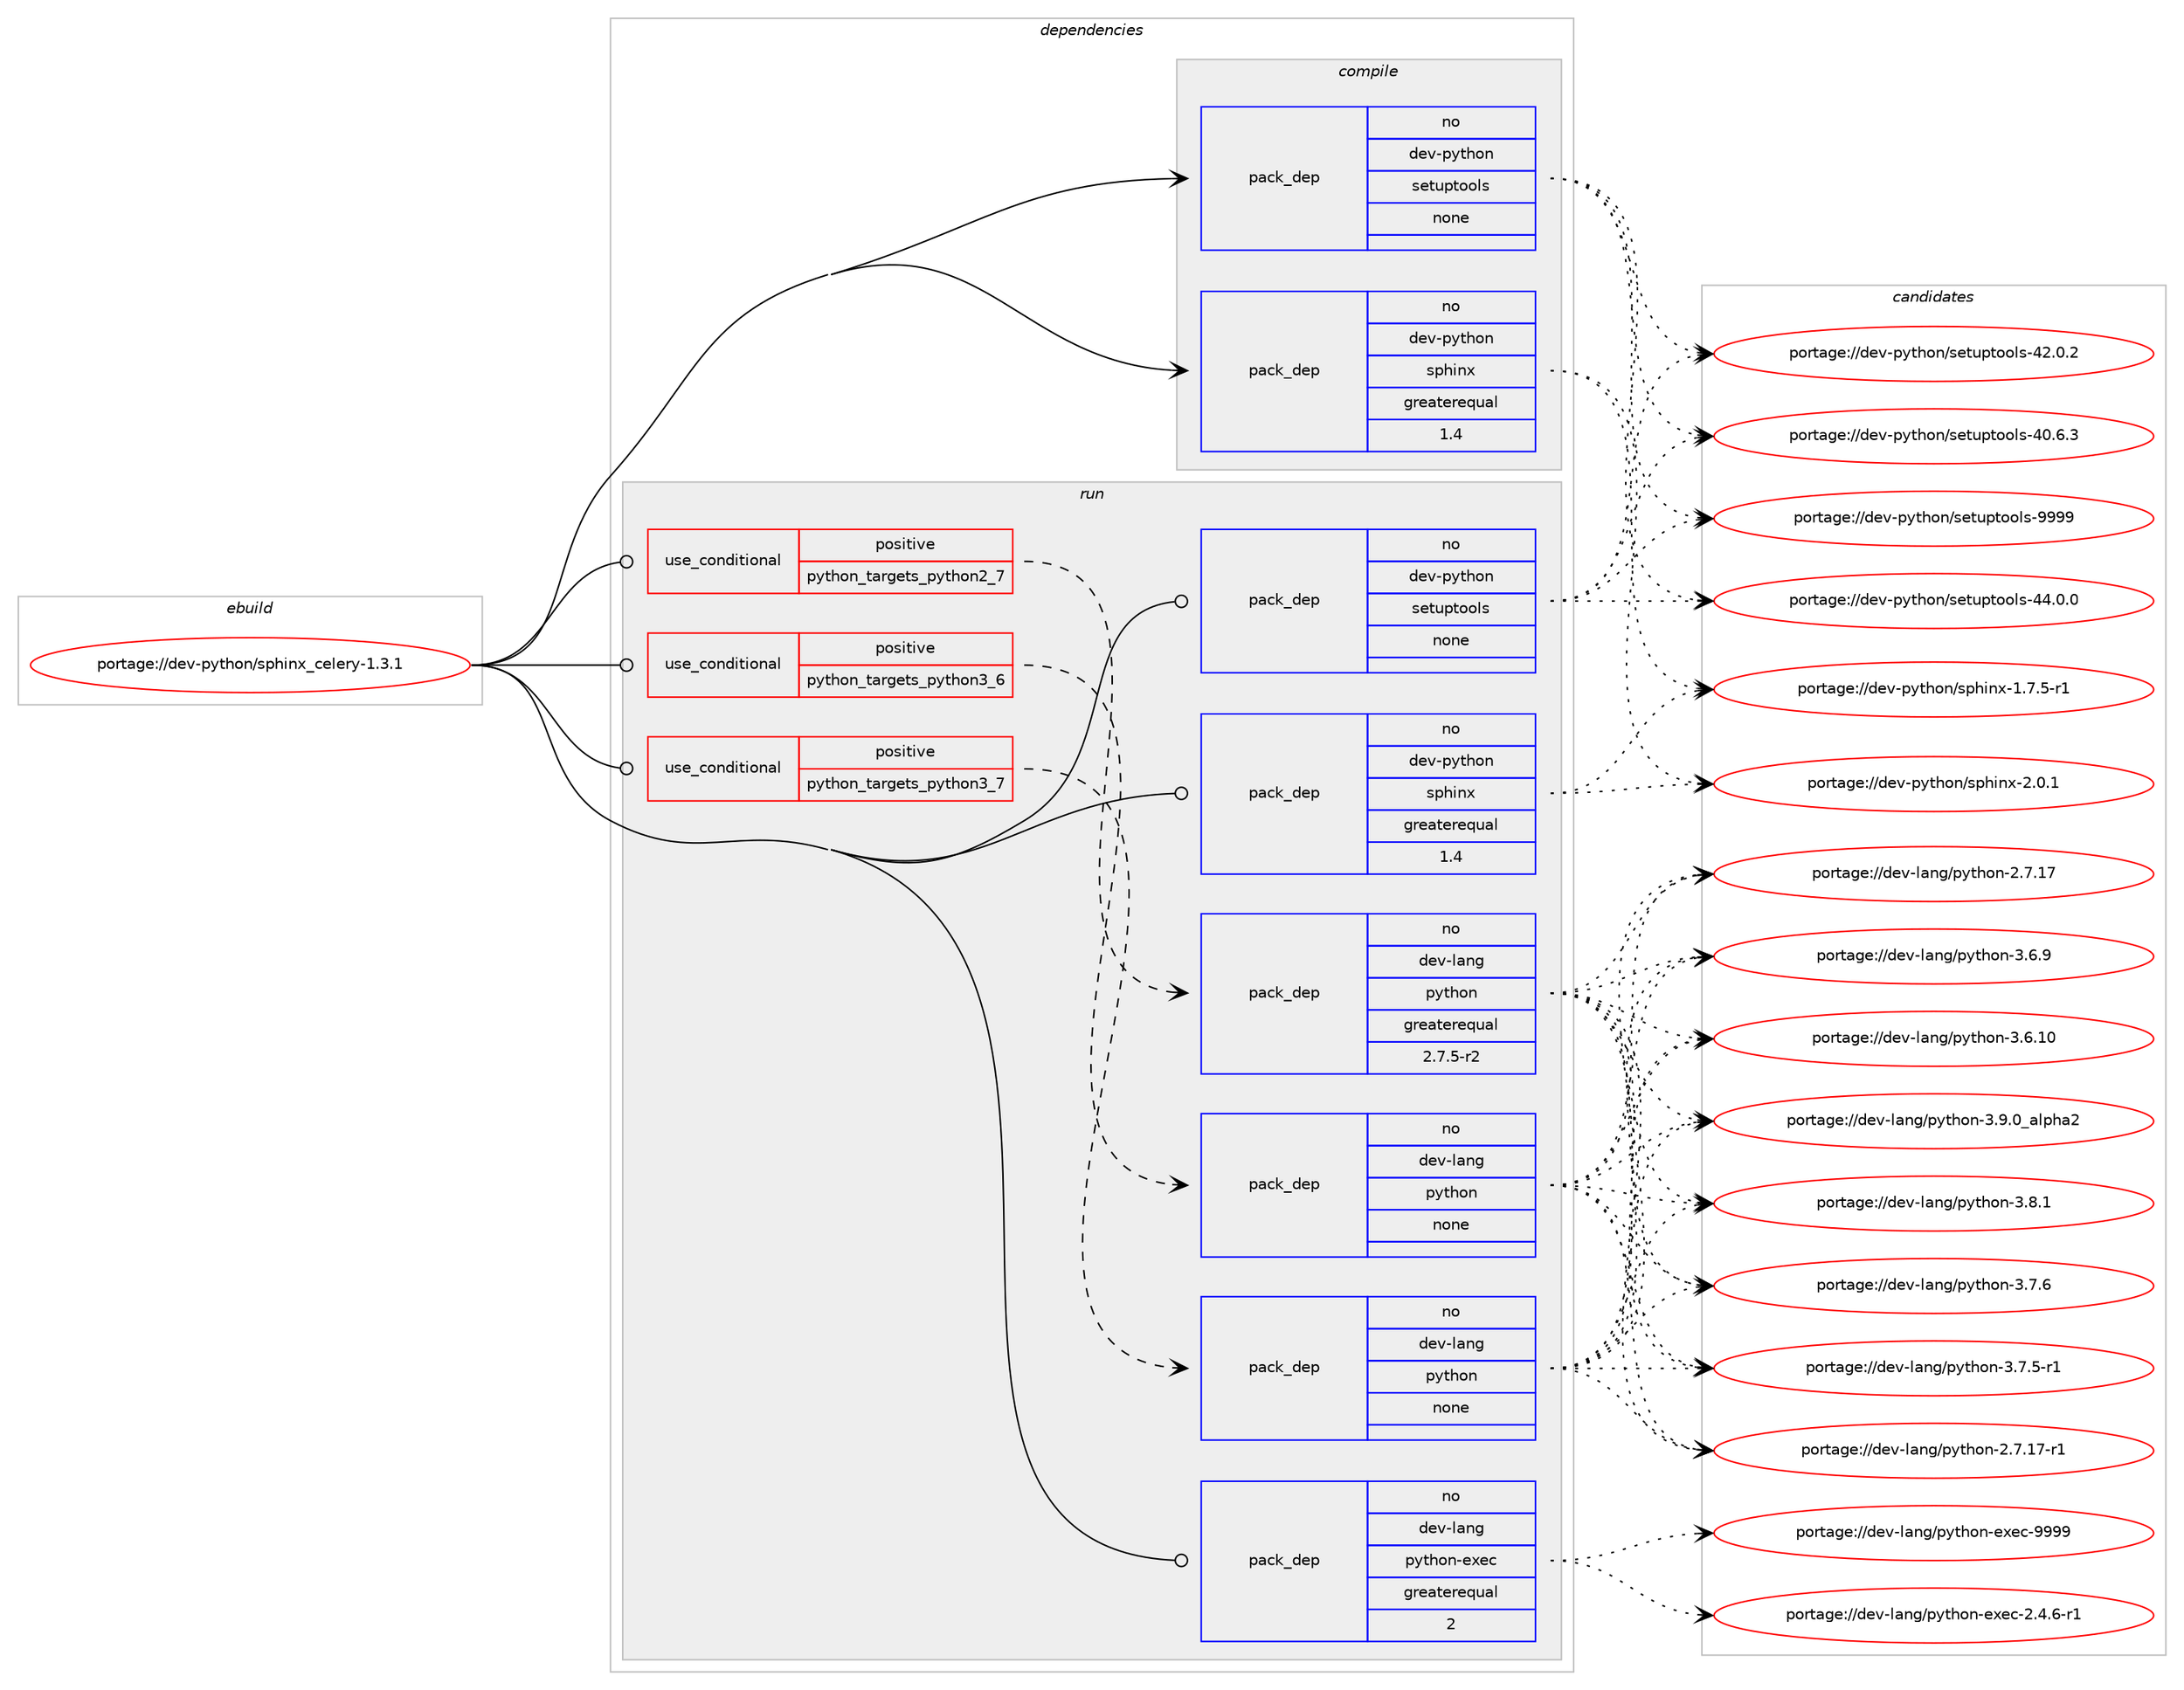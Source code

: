 digraph prolog {

# *************
# Graph options
# *************

newrank=true;
concentrate=true;
compound=true;
graph [rankdir=LR,fontname=Helvetica,fontsize=10,ranksep=1.5];#, ranksep=2.5, nodesep=0.2];
edge  [arrowhead=vee];
node  [fontname=Helvetica,fontsize=10];

# **********
# The ebuild
# **********

subgraph cluster_leftcol {
color=gray;
rank=same;
label=<<i>ebuild</i>>;
id [label="portage://dev-python/sphinx_celery-1.3.1", color=red, width=4, href="../dev-python/sphinx_celery-1.3.1.svg"];
}

# ****************
# The dependencies
# ****************

subgraph cluster_midcol {
color=gray;
label=<<i>dependencies</i>>;
subgraph cluster_compile {
fillcolor="#eeeeee";
style=filled;
label=<<i>compile</i>>;
subgraph pack314292 {
dependency424842 [label=<<TABLE BORDER="0" CELLBORDER="1" CELLSPACING="0" CELLPADDING="4" WIDTH="220"><TR><TD ROWSPAN="6" CELLPADDING="30">pack_dep</TD></TR><TR><TD WIDTH="110">no</TD></TR><TR><TD>dev-python</TD></TR><TR><TD>setuptools</TD></TR><TR><TD>none</TD></TR><TR><TD></TD></TR></TABLE>>, shape=none, color=blue];
}
id:e -> dependency424842:w [weight=20,style="solid",arrowhead="vee"];
subgraph pack314293 {
dependency424843 [label=<<TABLE BORDER="0" CELLBORDER="1" CELLSPACING="0" CELLPADDING="4" WIDTH="220"><TR><TD ROWSPAN="6" CELLPADDING="30">pack_dep</TD></TR><TR><TD WIDTH="110">no</TD></TR><TR><TD>dev-python</TD></TR><TR><TD>sphinx</TD></TR><TR><TD>greaterequal</TD></TR><TR><TD>1.4</TD></TR></TABLE>>, shape=none, color=blue];
}
id:e -> dependency424843:w [weight=20,style="solid",arrowhead="vee"];
}
subgraph cluster_compileandrun {
fillcolor="#eeeeee";
style=filled;
label=<<i>compile and run</i>>;
}
subgraph cluster_run {
fillcolor="#eeeeee";
style=filled;
label=<<i>run</i>>;
subgraph cond105652 {
dependency424844 [label=<<TABLE BORDER="0" CELLBORDER="1" CELLSPACING="0" CELLPADDING="4"><TR><TD ROWSPAN="3" CELLPADDING="10">use_conditional</TD></TR><TR><TD>positive</TD></TR><TR><TD>python_targets_python2_7</TD></TR></TABLE>>, shape=none, color=red];
subgraph pack314294 {
dependency424845 [label=<<TABLE BORDER="0" CELLBORDER="1" CELLSPACING="0" CELLPADDING="4" WIDTH="220"><TR><TD ROWSPAN="6" CELLPADDING="30">pack_dep</TD></TR><TR><TD WIDTH="110">no</TD></TR><TR><TD>dev-lang</TD></TR><TR><TD>python</TD></TR><TR><TD>greaterequal</TD></TR><TR><TD>2.7.5-r2</TD></TR></TABLE>>, shape=none, color=blue];
}
dependency424844:e -> dependency424845:w [weight=20,style="dashed",arrowhead="vee"];
}
id:e -> dependency424844:w [weight=20,style="solid",arrowhead="odot"];
subgraph cond105653 {
dependency424846 [label=<<TABLE BORDER="0" CELLBORDER="1" CELLSPACING="0" CELLPADDING="4"><TR><TD ROWSPAN="3" CELLPADDING="10">use_conditional</TD></TR><TR><TD>positive</TD></TR><TR><TD>python_targets_python3_6</TD></TR></TABLE>>, shape=none, color=red];
subgraph pack314295 {
dependency424847 [label=<<TABLE BORDER="0" CELLBORDER="1" CELLSPACING="0" CELLPADDING="4" WIDTH="220"><TR><TD ROWSPAN="6" CELLPADDING="30">pack_dep</TD></TR><TR><TD WIDTH="110">no</TD></TR><TR><TD>dev-lang</TD></TR><TR><TD>python</TD></TR><TR><TD>none</TD></TR><TR><TD></TD></TR></TABLE>>, shape=none, color=blue];
}
dependency424846:e -> dependency424847:w [weight=20,style="dashed",arrowhead="vee"];
}
id:e -> dependency424846:w [weight=20,style="solid",arrowhead="odot"];
subgraph cond105654 {
dependency424848 [label=<<TABLE BORDER="0" CELLBORDER="1" CELLSPACING="0" CELLPADDING="4"><TR><TD ROWSPAN="3" CELLPADDING="10">use_conditional</TD></TR><TR><TD>positive</TD></TR><TR><TD>python_targets_python3_7</TD></TR></TABLE>>, shape=none, color=red];
subgraph pack314296 {
dependency424849 [label=<<TABLE BORDER="0" CELLBORDER="1" CELLSPACING="0" CELLPADDING="4" WIDTH="220"><TR><TD ROWSPAN="6" CELLPADDING="30">pack_dep</TD></TR><TR><TD WIDTH="110">no</TD></TR><TR><TD>dev-lang</TD></TR><TR><TD>python</TD></TR><TR><TD>none</TD></TR><TR><TD></TD></TR></TABLE>>, shape=none, color=blue];
}
dependency424848:e -> dependency424849:w [weight=20,style="dashed",arrowhead="vee"];
}
id:e -> dependency424848:w [weight=20,style="solid",arrowhead="odot"];
subgraph pack314297 {
dependency424850 [label=<<TABLE BORDER="0" CELLBORDER="1" CELLSPACING="0" CELLPADDING="4" WIDTH="220"><TR><TD ROWSPAN="6" CELLPADDING="30">pack_dep</TD></TR><TR><TD WIDTH="110">no</TD></TR><TR><TD>dev-lang</TD></TR><TR><TD>python-exec</TD></TR><TR><TD>greaterequal</TD></TR><TR><TD>2</TD></TR></TABLE>>, shape=none, color=blue];
}
id:e -> dependency424850:w [weight=20,style="solid",arrowhead="odot"];
subgraph pack314298 {
dependency424851 [label=<<TABLE BORDER="0" CELLBORDER="1" CELLSPACING="0" CELLPADDING="4" WIDTH="220"><TR><TD ROWSPAN="6" CELLPADDING="30">pack_dep</TD></TR><TR><TD WIDTH="110">no</TD></TR><TR><TD>dev-python</TD></TR><TR><TD>setuptools</TD></TR><TR><TD>none</TD></TR><TR><TD></TD></TR></TABLE>>, shape=none, color=blue];
}
id:e -> dependency424851:w [weight=20,style="solid",arrowhead="odot"];
subgraph pack314299 {
dependency424852 [label=<<TABLE BORDER="0" CELLBORDER="1" CELLSPACING="0" CELLPADDING="4" WIDTH="220"><TR><TD ROWSPAN="6" CELLPADDING="30">pack_dep</TD></TR><TR><TD WIDTH="110">no</TD></TR><TR><TD>dev-python</TD></TR><TR><TD>sphinx</TD></TR><TR><TD>greaterequal</TD></TR><TR><TD>1.4</TD></TR></TABLE>>, shape=none, color=blue];
}
id:e -> dependency424852:w [weight=20,style="solid",arrowhead="odot"];
}
}

# **************
# The candidates
# **************

subgraph cluster_choices {
rank=same;
color=gray;
label=<<i>candidates</i>>;

subgraph choice314292 {
color=black;
nodesep=1;
choice10010111845112121116104111110471151011161171121161111111081154557575757 [label="portage://dev-python/setuptools-9999", color=red, width=4,href="../dev-python/setuptools-9999.svg"];
choice100101118451121211161041111104711510111611711211611111110811545525246484648 [label="portage://dev-python/setuptools-44.0.0", color=red, width=4,href="../dev-python/setuptools-44.0.0.svg"];
choice100101118451121211161041111104711510111611711211611111110811545525046484650 [label="portage://dev-python/setuptools-42.0.2", color=red, width=4,href="../dev-python/setuptools-42.0.2.svg"];
choice100101118451121211161041111104711510111611711211611111110811545524846544651 [label="portage://dev-python/setuptools-40.6.3", color=red, width=4,href="../dev-python/setuptools-40.6.3.svg"];
dependency424842:e -> choice10010111845112121116104111110471151011161171121161111111081154557575757:w [style=dotted,weight="100"];
dependency424842:e -> choice100101118451121211161041111104711510111611711211611111110811545525246484648:w [style=dotted,weight="100"];
dependency424842:e -> choice100101118451121211161041111104711510111611711211611111110811545525046484650:w [style=dotted,weight="100"];
dependency424842:e -> choice100101118451121211161041111104711510111611711211611111110811545524846544651:w [style=dotted,weight="100"];
}
subgraph choice314293 {
color=black;
nodesep=1;
choice1001011184511212111610411111047115112104105110120455046484649 [label="portage://dev-python/sphinx-2.0.1", color=red, width=4,href="../dev-python/sphinx-2.0.1.svg"];
choice10010111845112121116104111110471151121041051101204549465546534511449 [label="portage://dev-python/sphinx-1.7.5-r1", color=red, width=4,href="../dev-python/sphinx-1.7.5-r1.svg"];
dependency424843:e -> choice1001011184511212111610411111047115112104105110120455046484649:w [style=dotted,weight="100"];
dependency424843:e -> choice10010111845112121116104111110471151121041051101204549465546534511449:w [style=dotted,weight="100"];
}
subgraph choice314294 {
color=black;
nodesep=1;
choice10010111845108971101034711212111610411111045514657464895971081121049750 [label="portage://dev-lang/python-3.9.0_alpha2", color=red, width=4,href="../dev-lang/python-3.9.0_alpha2.svg"];
choice100101118451089711010347112121116104111110455146564649 [label="portage://dev-lang/python-3.8.1", color=red, width=4,href="../dev-lang/python-3.8.1.svg"];
choice100101118451089711010347112121116104111110455146554654 [label="portage://dev-lang/python-3.7.6", color=red, width=4,href="../dev-lang/python-3.7.6.svg"];
choice1001011184510897110103471121211161041111104551465546534511449 [label="portage://dev-lang/python-3.7.5-r1", color=red, width=4,href="../dev-lang/python-3.7.5-r1.svg"];
choice100101118451089711010347112121116104111110455146544657 [label="portage://dev-lang/python-3.6.9", color=red, width=4,href="../dev-lang/python-3.6.9.svg"];
choice10010111845108971101034711212111610411111045514654464948 [label="portage://dev-lang/python-3.6.10", color=red, width=4,href="../dev-lang/python-3.6.10.svg"];
choice100101118451089711010347112121116104111110455046554649554511449 [label="portage://dev-lang/python-2.7.17-r1", color=red, width=4,href="../dev-lang/python-2.7.17-r1.svg"];
choice10010111845108971101034711212111610411111045504655464955 [label="portage://dev-lang/python-2.7.17", color=red, width=4,href="../dev-lang/python-2.7.17.svg"];
dependency424845:e -> choice10010111845108971101034711212111610411111045514657464895971081121049750:w [style=dotted,weight="100"];
dependency424845:e -> choice100101118451089711010347112121116104111110455146564649:w [style=dotted,weight="100"];
dependency424845:e -> choice100101118451089711010347112121116104111110455146554654:w [style=dotted,weight="100"];
dependency424845:e -> choice1001011184510897110103471121211161041111104551465546534511449:w [style=dotted,weight="100"];
dependency424845:e -> choice100101118451089711010347112121116104111110455146544657:w [style=dotted,weight="100"];
dependency424845:e -> choice10010111845108971101034711212111610411111045514654464948:w [style=dotted,weight="100"];
dependency424845:e -> choice100101118451089711010347112121116104111110455046554649554511449:w [style=dotted,weight="100"];
dependency424845:e -> choice10010111845108971101034711212111610411111045504655464955:w [style=dotted,weight="100"];
}
subgraph choice314295 {
color=black;
nodesep=1;
choice10010111845108971101034711212111610411111045514657464895971081121049750 [label="portage://dev-lang/python-3.9.0_alpha2", color=red, width=4,href="../dev-lang/python-3.9.0_alpha2.svg"];
choice100101118451089711010347112121116104111110455146564649 [label="portage://dev-lang/python-3.8.1", color=red, width=4,href="../dev-lang/python-3.8.1.svg"];
choice100101118451089711010347112121116104111110455146554654 [label="portage://dev-lang/python-3.7.6", color=red, width=4,href="../dev-lang/python-3.7.6.svg"];
choice1001011184510897110103471121211161041111104551465546534511449 [label="portage://dev-lang/python-3.7.5-r1", color=red, width=4,href="../dev-lang/python-3.7.5-r1.svg"];
choice100101118451089711010347112121116104111110455146544657 [label="portage://dev-lang/python-3.6.9", color=red, width=4,href="../dev-lang/python-3.6.9.svg"];
choice10010111845108971101034711212111610411111045514654464948 [label="portage://dev-lang/python-3.6.10", color=red, width=4,href="../dev-lang/python-3.6.10.svg"];
choice100101118451089711010347112121116104111110455046554649554511449 [label="portage://dev-lang/python-2.7.17-r1", color=red, width=4,href="../dev-lang/python-2.7.17-r1.svg"];
choice10010111845108971101034711212111610411111045504655464955 [label="portage://dev-lang/python-2.7.17", color=red, width=4,href="../dev-lang/python-2.7.17.svg"];
dependency424847:e -> choice10010111845108971101034711212111610411111045514657464895971081121049750:w [style=dotted,weight="100"];
dependency424847:e -> choice100101118451089711010347112121116104111110455146564649:w [style=dotted,weight="100"];
dependency424847:e -> choice100101118451089711010347112121116104111110455146554654:w [style=dotted,weight="100"];
dependency424847:e -> choice1001011184510897110103471121211161041111104551465546534511449:w [style=dotted,weight="100"];
dependency424847:e -> choice100101118451089711010347112121116104111110455146544657:w [style=dotted,weight="100"];
dependency424847:e -> choice10010111845108971101034711212111610411111045514654464948:w [style=dotted,weight="100"];
dependency424847:e -> choice100101118451089711010347112121116104111110455046554649554511449:w [style=dotted,weight="100"];
dependency424847:e -> choice10010111845108971101034711212111610411111045504655464955:w [style=dotted,weight="100"];
}
subgraph choice314296 {
color=black;
nodesep=1;
choice10010111845108971101034711212111610411111045514657464895971081121049750 [label="portage://dev-lang/python-3.9.0_alpha2", color=red, width=4,href="../dev-lang/python-3.9.0_alpha2.svg"];
choice100101118451089711010347112121116104111110455146564649 [label="portage://dev-lang/python-3.8.1", color=red, width=4,href="../dev-lang/python-3.8.1.svg"];
choice100101118451089711010347112121116104111110455146554654 [label="portage://dev-lang/python-3.7.6", color=red, width=4,href="../dev-lang/python-3.7.6.svg"];
choice1001011184510897110103471121211161041111104551465546534511449 [label="portage://dev-lang/python-3.7.5-r1", color=red, width=4,href="../dev-lang/python-3.7.5-r1.svg"];
choice100101118451089711010347112121116104111110455146544657 [label="portage://dev-lang/python-3.6.9", color=red, width=4,href="../dev-lang/python-3.6.9.svg"];
choice10010111845108971101034711212111610411111045514654464948 [label="portage://dev-lang/python-3.6.10", color=red, width=4,href="../dev-lang/python-3.6.10.svg"];
choice100101118451089711010347112121116104111110455046554649554511449 [label="portage://dev-lang/python-2.7.17-r1", color=red, width=4,href="../dev-lang/python-2.7.17-r1.svg"];
choice10010111845108971101034711212111610411111045504655464955 [label="portage://dev-lang/python-2.7.17", color=red, width=4,href="../dev-lang/python-2.7.17.svg"];
dependency424849:e -> choice10010111845108971101034711212111610411111045514657464895971081121049750:w [style=dotted,weight="100"];
dependency424849:e -> choice100101118451089711010347112121116104111110455146564649:w [style=dotted,weight="100"];
dependency424849:e -> choice100101118451089711010347112121116104111110455146554654:w [style=dotted,weight="100"];
dependency424849:e -> choice1001011184510897110103471121211161041111104551465546534511449:w [style=dotted,weight="100"];
dependency424849:e -> choice100101118451089711010347112121116104111110455146544657:w [style=dotted,weight="100"];
dependency424849:e -> choice10010111845108971101034711212111610411111045514654464948:w [style=dotted,weight="100"];
dependency424849:e -> choice100101118451089711010347112121116104111110455046554649554511449:w [style=dotted,weight="100"];
dependency424849:e -> choice10010111845108971101034711212111610411111045504655464955:w [style=dotted,weight="100"];
}
subgraph choice314297 {
color=black;
nodesep=1;
choice10010111845108971101034711212111610411111045101120101994557575757 [label="portage://dev-lang/python-exec-9999", color=red, width=4,href="../dev-lang/python-exec-9999.svg"];
choice10010111845108971101034711212111610411111045101120101994550465246544511449 [label="portage://dev-lang/python-exec-2.4.6-r1", color=red, width=4,href="../dev-lang/python-exec-2.4.6-r1.svg"];
dependency424850:e -> choice10010111845108971101034711212111610411111045101120101994557575757:w [style=dotted,weight="100"];
dependency424850:e -> choice10010111845108971101034711212111610411111045101120101994550465246544511449:w [style=dotted,weight="100"];
}
subgraph choice314298 {
color=black;
nodesep=1;
choice10010111845112121116104111110471151011161171121161111111081154557575757 [label="portage://dev-python/setuptools-9999", color=red, width=4,href="../dev-python/setuptools-9999.svg"];
choice100101118451121211161041111104711510111611711211611111110811545525246484648 [label="portage://dev-python/setuptools-44.0.0", color=red, width=4,href="../dev-python/setuptools-44.0.0.svg"];
choice100101118451121211161041111104711510111611711211611111110811545525046484650 [label="portage://dev-python/setuptools-42.0.2", color=red, width=4,href="../dev-python/setuptools-42.0.2.svg"];
choice100101118451121211161041111104711510111611711211611111110811545524846544651 [label="portage://dev-python/setuptools-40.6.3", color=red, width=4,href="../dev-python/setuptools-40.6.3.svg"];
dependency424851:e -> choice10010111845112121116104111110471151011161171121161111111081154557575757:w [style=dotted,weight="100"];
dependency424851:e -> choice100101118451121211161041111104711510111611711211611111110811545525246484648:w [style=dotted,weight="100"];
dependency424851:e -> choice100101118451121211161041111104711510111611711211611111110811545525046484650:w [style=dotted,weight="100"];
dependency424851:e -> choice100101118451121211161041111104711510111611711211611111110811545524846544651:w [style=dotted,weight="100"];
}
subgraph choice314299 {
color=black;
nodesep=1;
choice1001011184511212111610411111047115112104105110120455046484649 [label="portage://dev-python/sphinx-2.0.1", color=red, width=4,href="../dev-python/sphinx-2.0.1.svg"];
choice10010111845112121116104111110471151121041051101204549465546534511449 [label="portage://dev-python/sphinx-1.7.5-r1", color=red, width=4,href="../dev-python/sphinx-1.7.5-r1.svg"];
dependency424852:e -> choice1001011184511212111610411111047115112104105110120455046484649:w [style=dotted,weight="100"];
dependency424852:e -> choice10010111845112121116104111110471151121041051101204549465546534511449:w [style=dotted,weight="100"];
}
}

}
